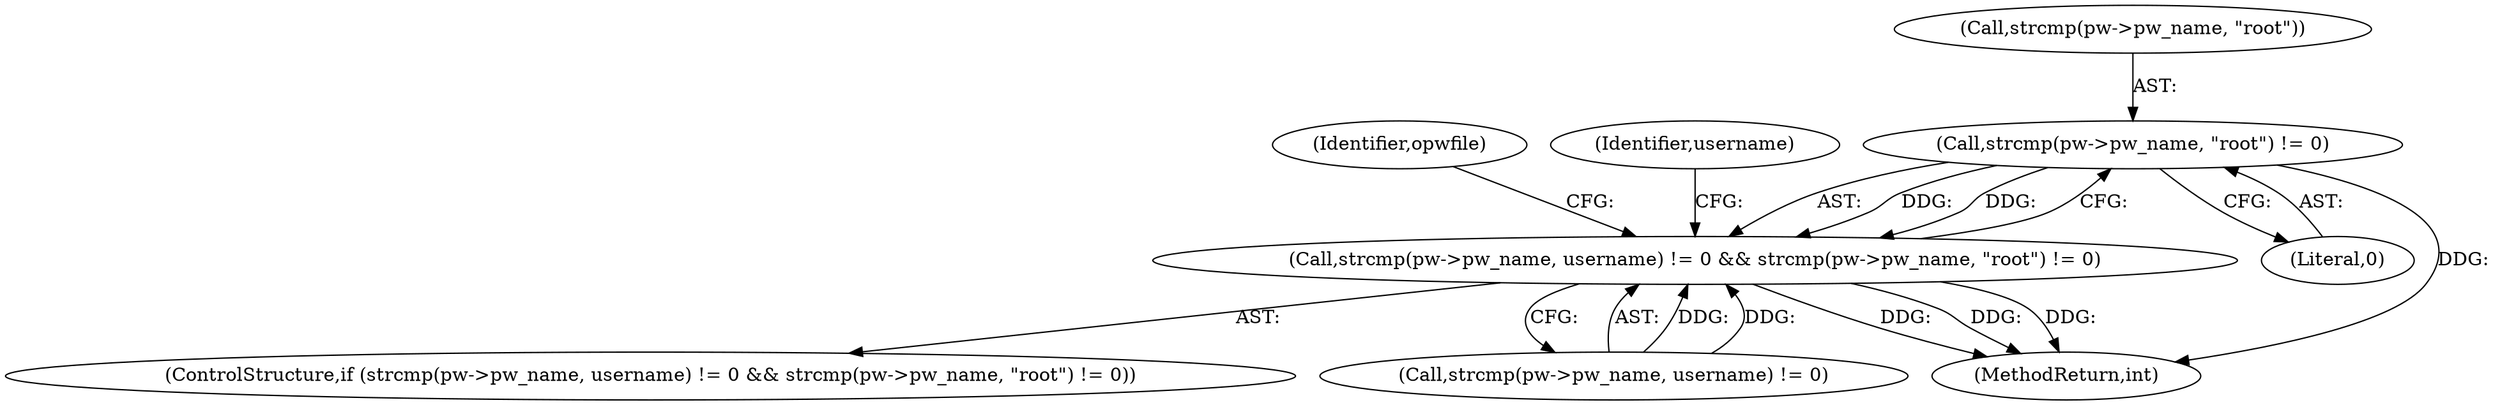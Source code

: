 digraph "0_pam-u2f_18b1914e32b74ff52000f10e97067e841e5fff62_1@API" {
"1000253" [label="(Call,strcmp(pw->pw_name, \"root\") != 0)"];
"1000245" [label="(Call,strcmp(pw->pw_name, username) != 0 && strcmp(pw->pw_name, \"root\") != 0)"];
"1000259" [label="(Literal,0)"];
"1000254" [label="(Call,strcmp(pw->pw_name, \"root\"))"];
"1000245" [label="(Call,strcmp(pw->pw_name, username) != 0 && strcmp(pw->pw_name, \"root\") != 0)"];
"1000246" [label="(Call,strcmp(pw->pw_name, username) != 0)"];
"1000253" [label="(Call,strcmp(pw->pw_name, \"root\") != 0)"];
"1000244" [label="(ControlStructure,if (strcmp(pw->pw_name, username) != 0 && strcmp(pw->pw_name, \"root\") != 0))"];
"1000732" [label="(MethodReturn,int)"];
"1000279" [label="(Identifier,opwfile)"];
"1000264" [label="(Identifier,username)"];
"1000253" -> "1000245"  [label="AST: "];
"1000253" -> "1000259"  [label="CFG: "];
"1000254" -> "1000253"  [label="AST: "];
"1000259" -> "1000253"  [label="AST: "];
"1000245" -> "1000253"  [label="CFG: "];
"1000253" -> "1000732"  [label="DDG: "];
"1000253" -> "1000245"  [label="DDG: "];
"1000253" -> "1000245"  [label="DDG: "];
"1000245" -> "1000244"  [label="AST: "];
"1000245" -> "1000246"  [label="CFG: "];
"1000246" -> "1000245"  [label="AST: "];
"1000264" -> "1000245"  [label="CFG: "];
"1000279" -> "1000245"  [label="CFG: "];
"1000245" -> "1000732"  [label="DDG: "];
"1000245" -> "1000732"  [label="DDG: "];
"1000245" -> "1000732"  [label="DDG: "];
"1000246" -> "1000245"  [label="DDG: "];
"1000246" -> "1000245"  [label="DDG: "];
}
